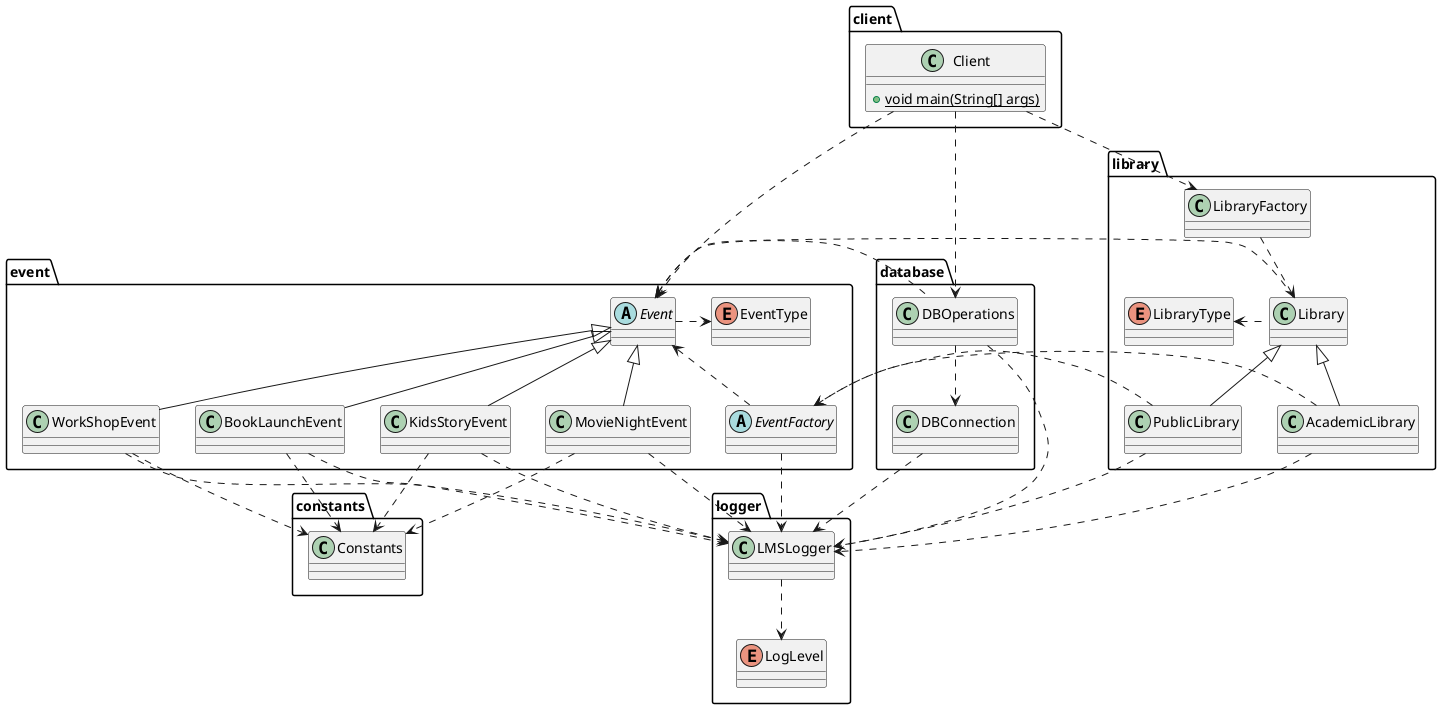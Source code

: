 @startuml
'package client
class client.Client {
    + {static} void main(String[] args)
}
'package constants
class constants.Constants 
'package database
class database.DBConnection
class database.DBOperations
'package library
class library.LibraryFactory
class library.Library
enum library.LibraryType
class library.PublicLibrary
class library.AcademicLibrary
'package event
abstract class event.Event
enum event.EventType
class event.WorkShopEvent
class event.BookLaunchEvent
class event.KidsStoryEvent
class event.MovieNightEvent
abstract class event.EventFactory

'package logger
class logger.LMSLogger
enum logger.LogLevel

' Relationships
LibraryFactory ..> Library
Library <|-- PublicLibrary
Library <|-- AcademicLibrary
LibraryType <. Library
PublicLibrary .> EventFactory
AcademicLibrary .> EventFactory

Library .> Event

Event <.. EventFactory
Event .> EventType
Event <|-- WorkShopEvent
Event <|-- BookLaunchEvent
Event <|-- KidsStoryEvent
Event <|-- MovieNightEvent

BookLaunchEvent ..> Constants
WorkShopEvent ..> Constants
KidsStoryEvent ..> Constants
MovieNightEvent ..> Constants

DBOperations ..> DBConnection
Event <. DBOperations

LMSLogger ..> LogLevel

client.Client ..> LibraryFactory
client.Client ..> Event
client.Client ..> DBOperations

DBOperations ..> LMSLogger
DBConnection ..> LMSLogger

WorkShopEvent ..> LMSLogger
BookLaunchEvent ..> LMSLogger
KidsStoryEvent ..> LMSLogger
MovieNightEvent ..> LMSLogger
EventFactory ..> LMSLogger

PublicLibrary ..> LMSLogger
AcademicLibrary ..> LMSLogger

@enduml
